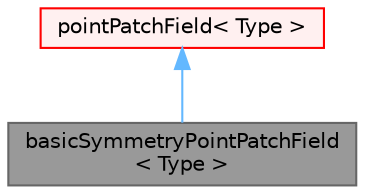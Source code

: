 digraph "basicSymmetryPointPatchField&lt; Type &gt;"
{
 // LATEX_PDF_SIZE
  bgcolor="transparent";
  edge [fontname=Helvetica,fontsize=10,labelfontname=Helvetica,labelfontsize=10];
  node [fontname=Helvetica,fontsize=10,shape=box,height=0.2,width=0.4];
  Node1 [id="Node000001",label="basicSymmetryPointPatchField\l\< Type \>",height=0.2,width=0.4,color="gray40", fillcolor="grey60", style="filled", fontcolor="black",tooltip="A Symmetry boundary condition for pointField."];
  Node2 -> Node1 [id="edge1_Node000001_Node000002",dir="back",color="steelblue1",style="solid",tooltip=" "];
  Node2 [id="Node000002",label="pointPatchField\< Type \>",height=0.2,width=0.4,color="red", fillcolor="#FFF0F0", style="filled",URL="$classFoam_1_1pointPatchField.html",tooltip="Abstract base class for point-mesh patch fields."];
}
